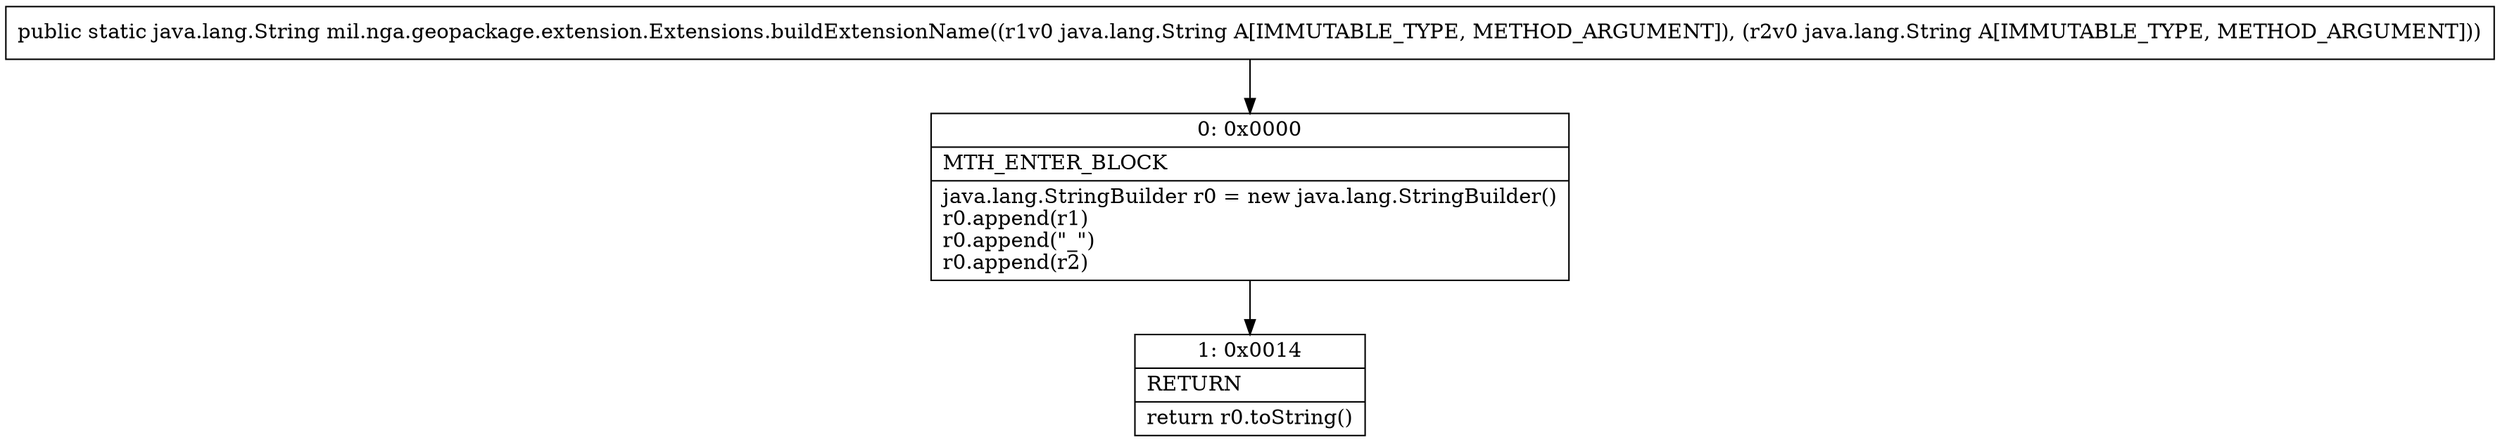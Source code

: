 digraph "CFG formil.nga.geopackage.extension.Extensions.buildExtensionName(Ljava\/lang\/String;Ljava\/lang\/String;)Ljava\/lang\/String;" {
Node_0 [shape=record,label="{0\:\ 0x0000|MTH_ENTER_BLOCK\l|java.lang.StringBuilder r0 = new java.lang.StringBuilder()\lr0.append(r1)\lr0.append(\"_\")\lr0.append(r2)\l}"];
Node_1 [shape=record,label="{1\:\ 0x0014|RETURN\l|return r0.toString()\l}"];
MethodNode[shape=record,label="{public static java.lang.String mil.nga.geopackage.extension.Extensions.buildExtensionName((r1v0 java.lang.String A[IMMUTABLE_TYPE, METHOD_ARGUMENT]), (r2v0 java.lang.String A[IMMUTABLE_TYPE, METHOD_ARGUMENT])) }"];
MethodNode -> Node_0;
Node_0 -> Node_1;
}

